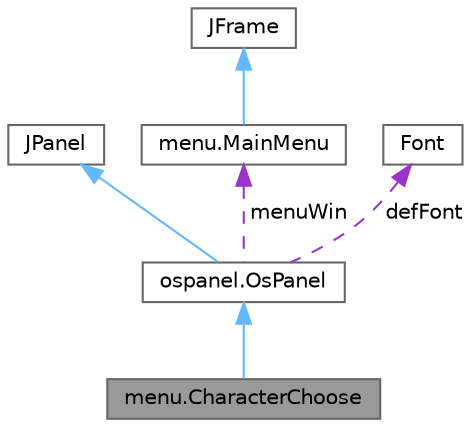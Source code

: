 digraph "menu.CharacterChoose"
{
 // LATEX_PDF_SIZE
  bgcolor="transparent";
  edge [fontname=Helvetica,fontsize=10,labelfontname=Helvetica,labelfontsize=10];
  node [fontname=Helvetica,fontsize=10,shape=box,height=0.2,width=0.4];
  Node1 [label="menu.CharacterChoose",height=0.2,width=0.4,color="gray40", fillcolor="grey60", style="filled", fontcolor="black",tooltip=" "];
  Node2 -> Node1 [dir="back",color="steelblue1",style="solid"];
  Node2 [label="ospanel.OsPanel",height=0.2,width=0.4,color="gray40", fillcolor="white", style="filled",URL="$classospanel_1_1_os_panel.html",tooltip=" "];
  Node3 -> Node2 [dir="back",color="steelblue1",style="solid"];
  Node3 [label="JPanel",height=0.2,width=0.4,color="gray40", fillcolor="white", style="filled",tooltip=" "];
  Node4 -> Node2 [dir="back",color="darkorchid3",style="dashed",label=" menuWin" ];
  Node4 [label="menu.MainMenu",height=0.2,width=0.4,color="gray40", fillcolor="white", style="filled",URL="$classmenu_1_1_main_menu.html",tooltip=" "];
  Node5 -> Node4 [dir="back",color="steelblue1",style="solid"];
  Node5 [label="JFrame",height=0.2,width=0.4,color="gray40", fillcolor="white", style="filled",tooltip=" "];
  Node6 -> Node2 [dir="back",color="darkorchid3",style="dashed",label=" defFont" ];
  Node6 [label="Font",height=0.2,width=0.4,color="gray40", fillcolor="white", style="filled",tooltip=" "];
}
